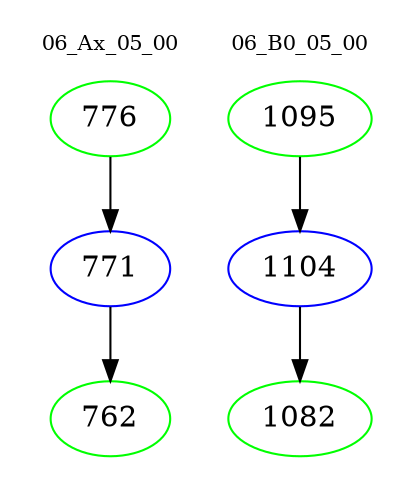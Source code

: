 digraph{
subgraph cluster_0 {
color = white
label = "06_Ax_05_00";
fontsize=10;
T0_776 [label="776", color="green"]
T0_776 -> T0_771 [color="black"]
T0_771 [label="771", color="blue"]
T0_771 -> T0_762 [color="black"]
T0_762 [label="762", color="green"]
}
subgraph cluster_1 {
color = white
label = "06_B0_05_00";
fontsize=10;
T1_1095 [label="1095", color="green"]
T1_1095 -> T1_1104 [color="black"]
T1_1104 [label="1104", color="blue"]
T1_1104 -> T1_1082 [color="black"]
T1_1082 [label="1082", color="green"]
}
}
